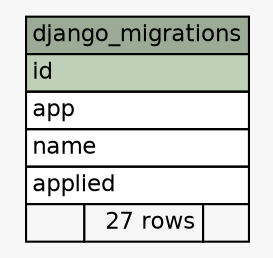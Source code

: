 // dot 2.38.0 on Linux 4.4.0-31-generic
// SchemaSpy rev 590
digraph "django_migrations" {
  graph [
    rankdir="RL"
    bgcolor="#f7f7f7"
    nodesep="0.18"
    ranksep="0.46"
    fontname="Helvetica"
    fontsize="11"
  ];
  node [
    fontname="Helvetica"
    fontsize="11"
    shape="plaintext"
  ];
  edge [
    arrowsize="0.8"
  ];
  "django_migrations" [
    label=<
    <TABLE BORDER="0" CELLBORDER="1" CELLSPACING="0" BGCOLOR="#ffffff">
      <TR><TD COLSPAN="3" BGCOLOR="#9bab96" ALIGN="CENTER">django_migrations</TD></TR>
      <TR><TD PORT="id" COLSPAN="3" BGCOLOR="#bed1b8" ALIGN="LEFT">id</TD></TR>
      <TR><TD PORT="app" COLSPAN="3" ALIGN="LEFT">app</TD></TR>
      <TR><TD PORT="name" COLSPAN="3" ALIGN="LEFT">name</TD></TR>
      <TR><TD PORT="applied" COLSPAN="3" ALIGN="LEFT">applied</TD></TR>
      <TR><TD ALIGN="LEFT" BGCOLOR="#f7f7f7">  </TD><TD ALIGN="RIGHT" BGCOLOR="#f7f7f7">27 rows</TD><TD ALIGN="RIGHT" BGCOLOR="#f7f7f7">  </TD></TR>
    </TABLE>>
    URL="tables/django_migrations.html"
    tooltip="django_migrations"
  ];
}

